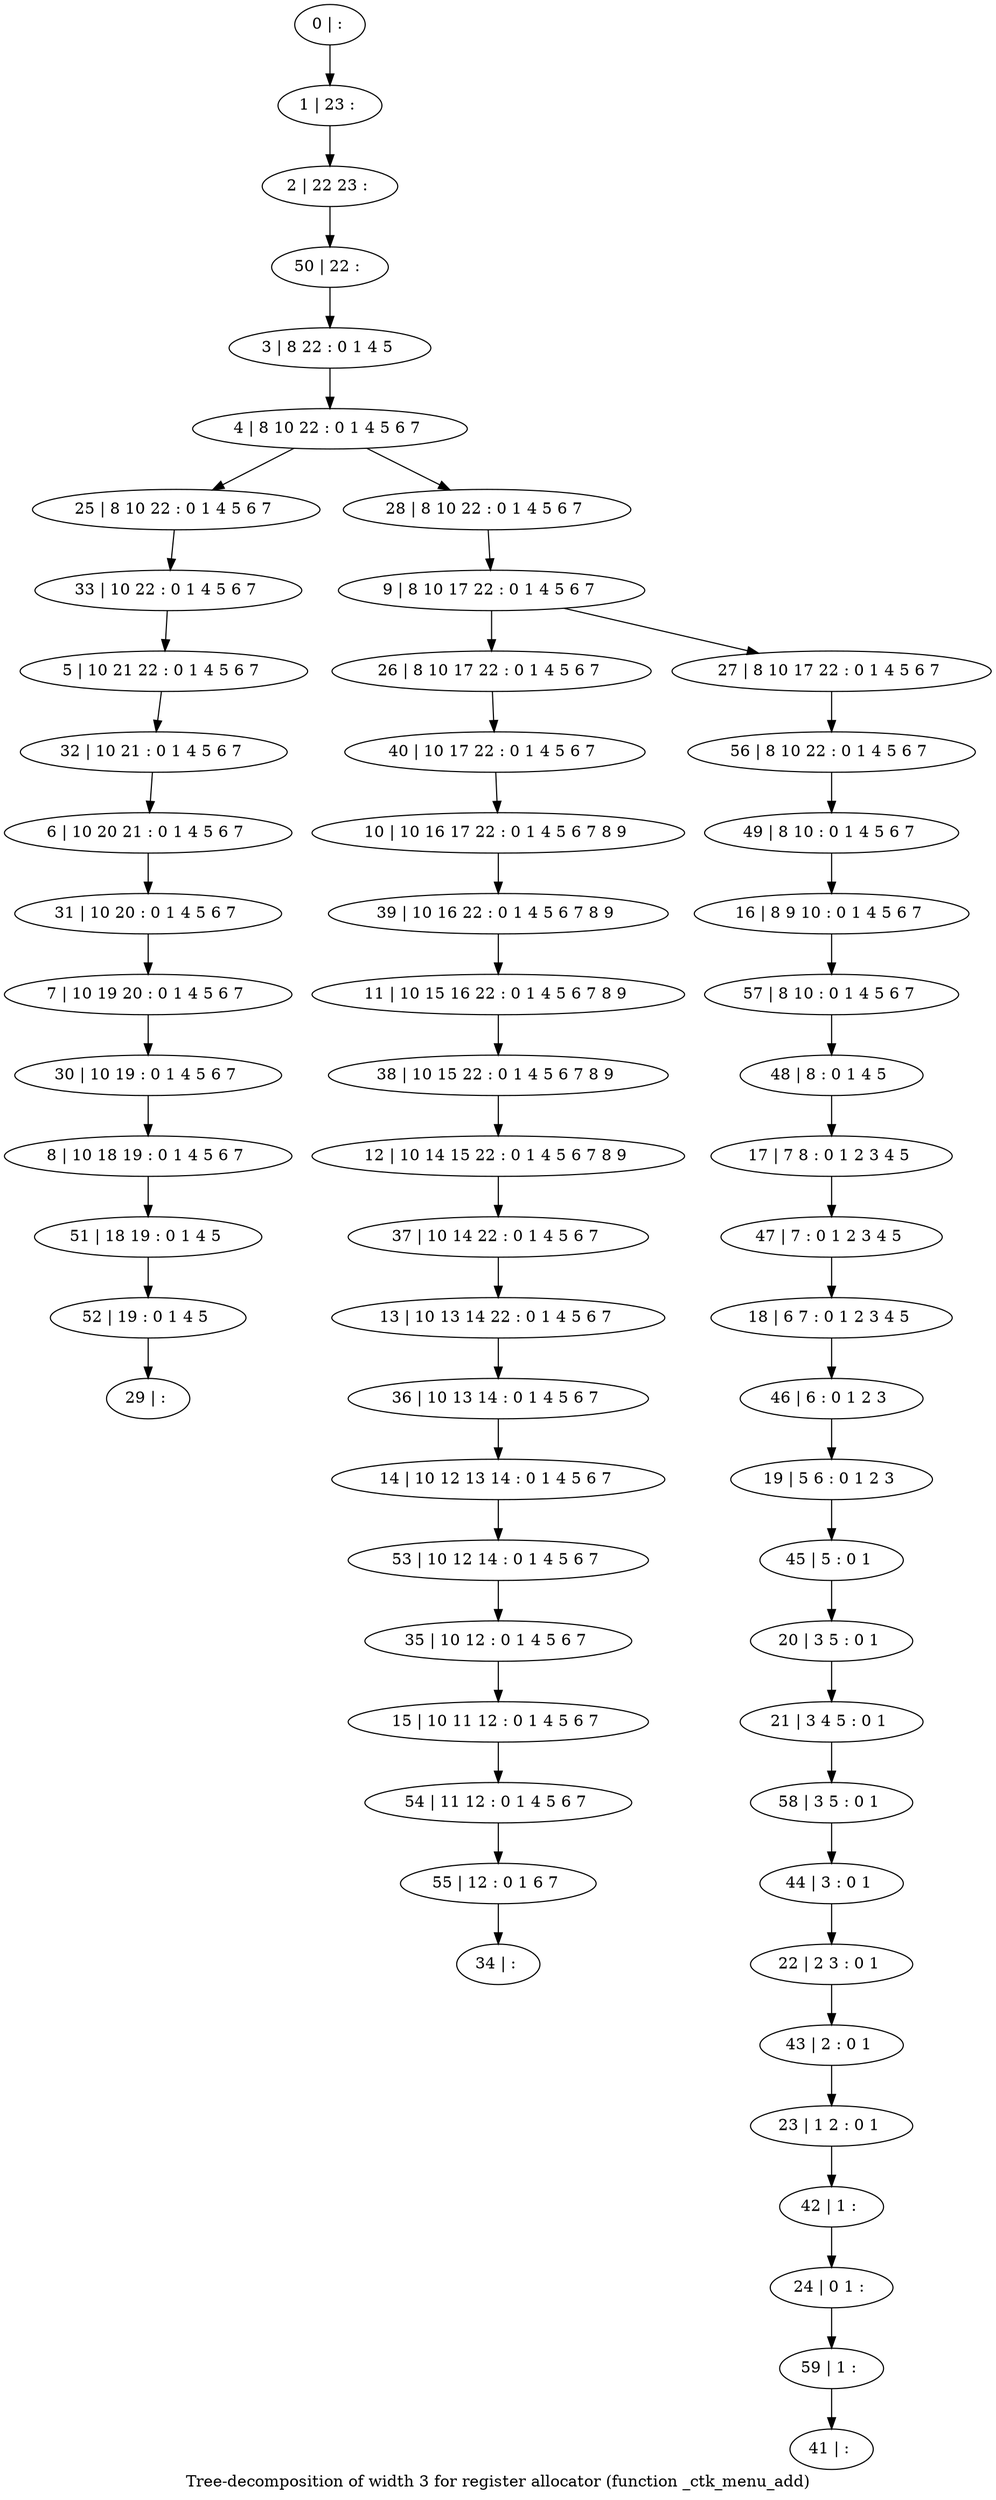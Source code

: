 digraph G {
graph [label="Tree-decomposition of width 3 for register allocator (function _ctk_menu_add)"]
0[label="0 | : "];
1[label="1 | 23 : "];
2[label="2 | 22 23 : "];
3[label="3 | 8 22 : 0 1 4 5 "];
4[label="4 | 8 10 22 : 0 1 4 5 6 7 "];
5[label="5 | 10 21 22 : 0 1 4 5 6 7 "];
6[label="6 | 10 20 21 : 0 1 4 5 6 7 "];
7[label="7 | 10 19 20 : 0 1 4 5 6 7 "];
8[label="8 | 10 18 19 : 0 1 4 5 6 7 "];
9[label="9 | 8 10 17 22 : 0 1 4 5 6 7 "];
10[label="10 | 10 16 17 22 : 0 1 4 5 6 7 8 9 "];
11[label="11 | 10 15 16 22 : 0 1 4 5 6 7 8 9 "];
12[label="12 | 10 14 15 22 : 0 1 4 5 6 7 8 9 "];
13[label="13 | 10 13 14 22 : 0 1 4 5 6 7 "];
14[label="14 | 10 12 13 14 : 0 1 4 5 6 7 "];
15[label="15 | 10 11 12 : 0 1 4 5 6 7 "];
16[label="16 | 8 9 10 : 0 1 4 5 6 7 "];
17[label="17 | 7 8 : 0 1 2 3 4 5 "];
18[label="18 | 6 7 : 0 1 2 3 4 5 "];
19[label="19 | 5 6 : 0 1 2 3 "];
20[label="20 | 3 5 : 0 1 "];
21[label="21 | 3 4 5 : 0 1 "];
22[label="22 | 2 3 : 0 1 "];
23[label="23 | 1 2 : 0 1 "];
24[label="24 | 0 1 : "];
25[label="25 | 8 10 22 : 0 1 4 5 6 7 "];
26[label="26 | 8 10 17 22 : 0 1 4 5 6 7 "];
27[label="27 | 8 10 17 22 : 0 1 4 5 6 7 "];
28[label="28 | 8 10 22 : 0 1 4 5 6 7 "];
29[label="29 | : "];
30[label="30 | 10 19 : 0 1 4 5 6 7 "];
31[label="31 | 10 20 : 0 1 4 5 6 7 "];
32[label="32 | 10 21 : 0 1 4 5 6 7 "];
33[label="33 | 10 22 : 0 1 4 5 6 7 "];
34[label="34 | : "];
35[label="35 | 10 12 : 0 1 4 5 6 7 "];
36[label="36 | 10 13 14 : 0 1 4 5 6 7 "];
37[label="37 | 10 14 22 : 0 1 4 5 6 7 "];
38[label="38 | 10 15 22 : 0 1 4 5 6 7 8 9 "];
39[label="39 | 10 16 22 : 0 1 4 5 6 7 8 9 "];
40[label="40 | 10 17 22 : 0 1 4 5 6 7 "];
41[label="41 | : "];
42[label="42 | 1 : "];
43[label="43 | 2 : 0 1 "];
44[label="44 | 3 : 0 1 "];
45[label="45 | 5 : 0 1 "];
46[label="46 | 6 : 0 1 2 3 "];
47[label="47 | 7 : 0 1 2 3 4 5 "];
48[label="48 | 8 : 0 1 4 5 "];
49[label="49 | 8 10 : 0 1 4 5 6 7 "];
50[label="50 | 22 : "];
51[label="51 | 18 19 : 0 1 4 5 "];
52[label="52 | 19 : 0 1 4 5 "];
53[label="53 | 10 12 14 : 0 1 4 5 6 7 "];
54[label="54 | 11 12 : 0 1 4 5 6 7 "];
55[label="55 | 12 : 0 1 6 7 "];
56[label="56 | 8 10 22 : 0 1 4 5 6 7 "];
57[label="57 | 8 10 : 0 1 4 5 6 7 "];
58[label="58 | 3 5 : 0 1 "];
59[label="59 | 1 : "];
0->1 ;
1->2 ;
3->4 ;
20->21 ;
4->25 ;
9->26 ;
9->27 ;
28->9 ;
4->28 ;
30->8 ;
7->30 ;
31->7 ;
6->31 ;
32->6 ;
5->32 ;
33->5 ;
25->33 ;
35->15 ;
36->14 ;
13->36 ;
37->13 ;
12->37 ;
38->12 ;
11->38 ;
39->11 ;
10->39 ;
40->10 ;
26->40 ;
42->24 ;
23->42 ;
43->23 ;
22->43 ;
44->22 ;
45->20 ;
19->45 ;
46->19 ;
18->46 ;
47->18 ;
17->47 ;
48->17 ;
49->16 ;
50->3 ;
2->50 ;
8->51 ;
52->29 ;
51->52 ;
53->35 ;
14->53 ;
15->54 ;
55->34 ;
54->55 ;
56->49 ;
27->56 ;
57->48 ;
16->57 ;
58->44 ;
21->58 ;
59->41 ;
24->59 ;
}

